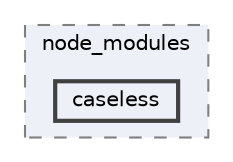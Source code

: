digraph "C:/Users/arisc/OneDrive/Documents/GitHub/FINAL/EcoEats-Project/node_modules/caseless"
{
 // LATEX_PDF_SIZE
  bgcolor="transparent";
  edge [fontname=Helvetica,fontsize=10,labelfontname=Helvetica,labelfontsize=10];
  node [fontname=Helvetica,fontsize=10,shape=box,height=0.2,width=0.4];
  compound=true
  subgraph clusterdir_5091f2b68170d33f954320199e2fed0a {
    graph [ bgcolor="#edf0f7", pencolor="grey50", label="node_modules", fontname=Helvetica,fontsize=10 style="filled,dashed", URL="dir_5091f2b68170d33f954320199e2fed0a.html",tooltip=""]
  dir_75dae787b83505da601fe1acf09a88d8 [label="caseless", fillcolor="#edf0f7", color="grey25", style="filled,bold", URL="dir_75dae787b83505da601fe1acf09a88d8.html",tooltip=""];
  }
}
